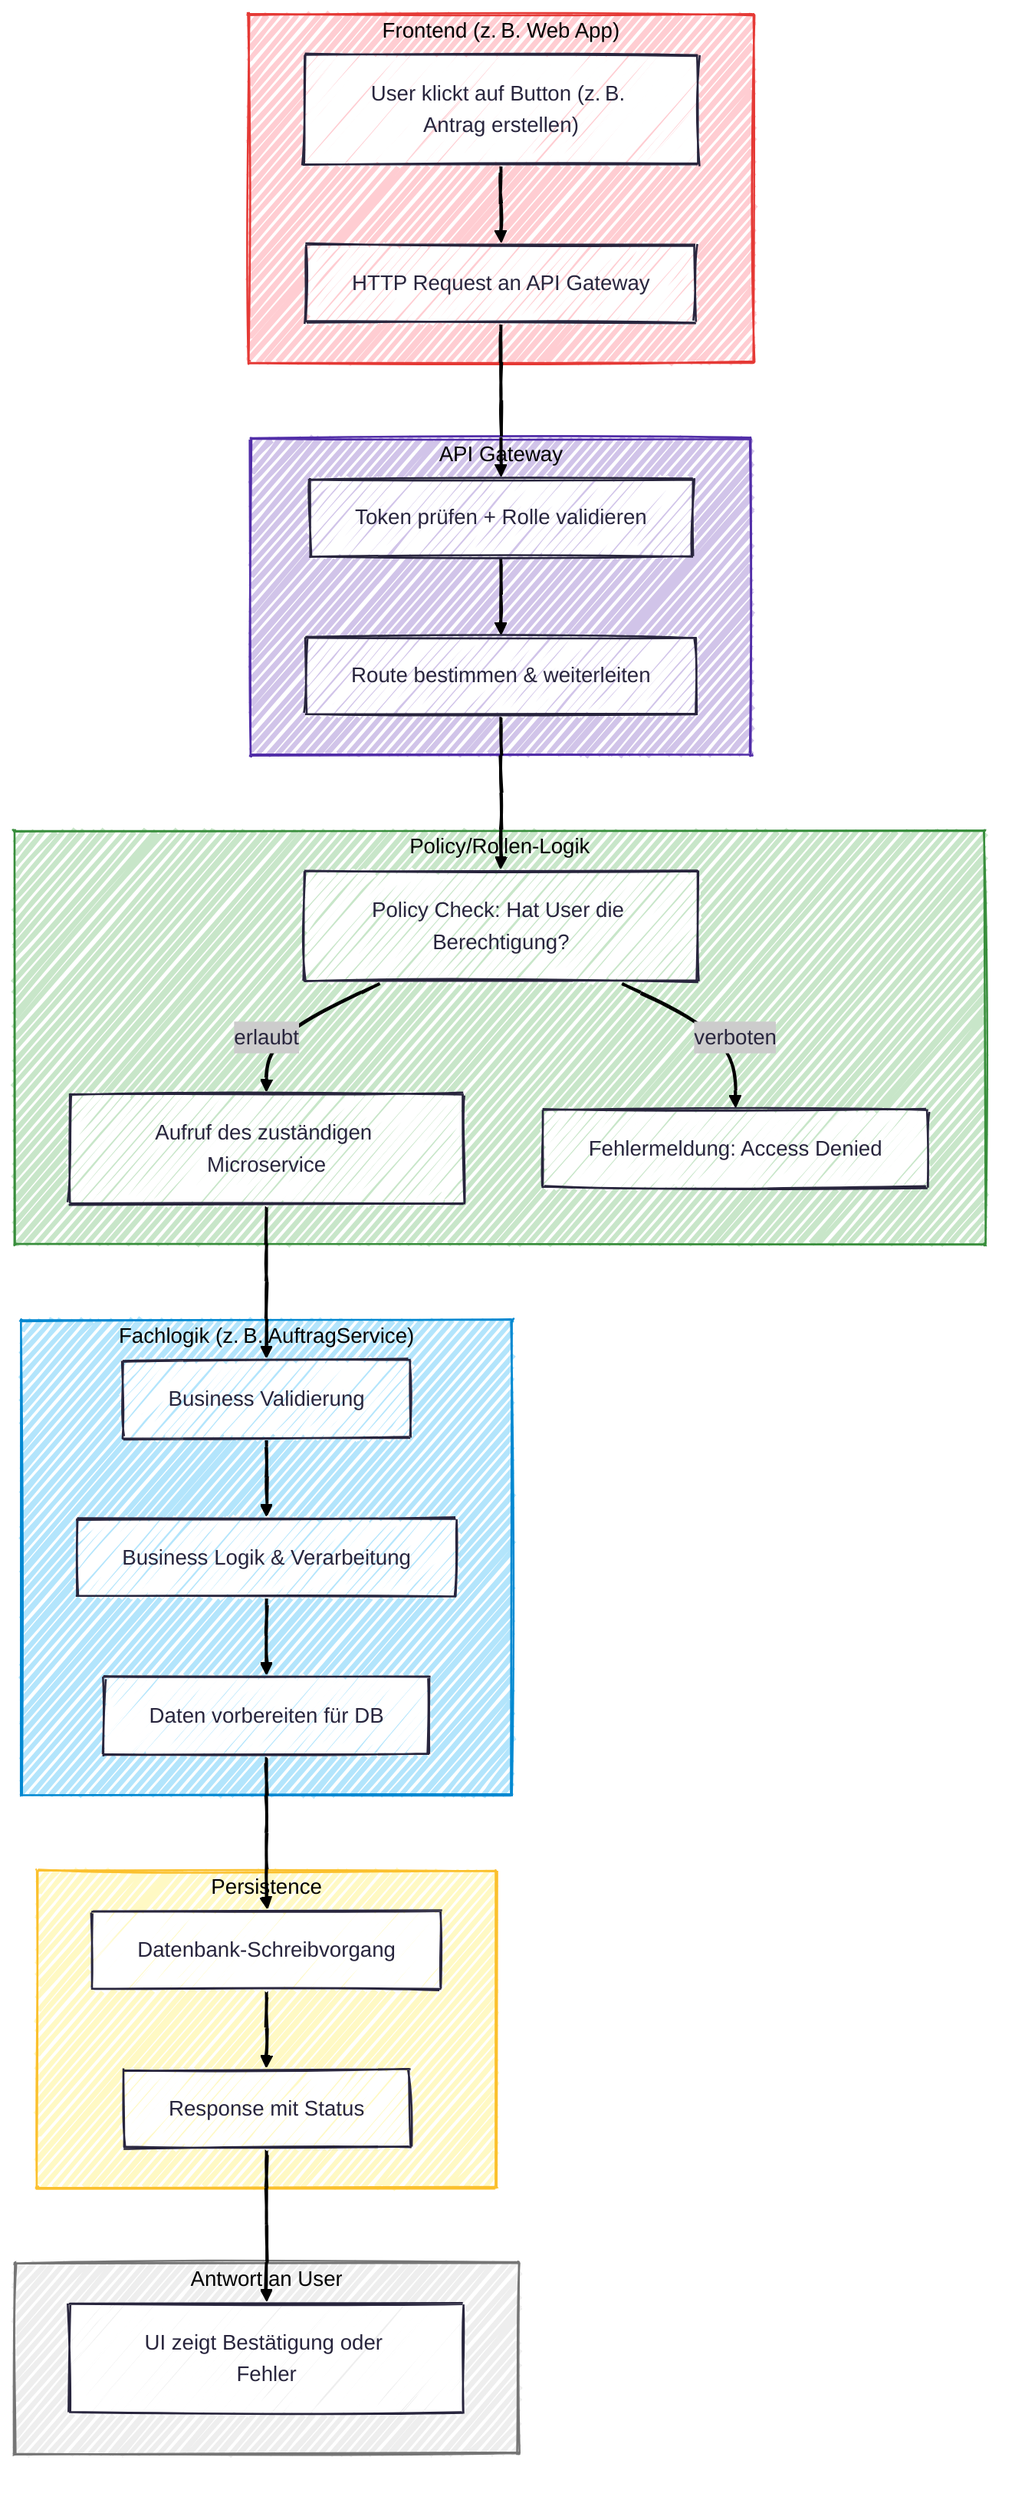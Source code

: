 ---
config:
  theme: redux
  look: handDrawn
---
flowchart TD
  subgraph Frontend["Frontend (z. B. Web App)"]
    UI["User klickt auf Button (z. B. Antrag erstellen)"]
    UI --> API["HTTP Request an API Gateway"]
  end
  subgraph Gateway["API Gateway"]
    API --> CHECK["Token prüfen + Rolle validieren"]
    CHECK --> ROUTE["Route bestimmen & weiterleiten"]
  end
  subgraph Rollenlogik["Policy/Rollen-Logik"]
    ROUTE --> POLICY["Policy Check: Hat User die Berechtigung?"]
    POLICY -- erlaubt --> MSENTRY["Aufruf des zuständigen Microservice"]
    POLICY -- verboten --> ERR["Fehlermeldung: Access Denied"]
  end
  subgraph Microservice["Fachlogik (z. B. AuftragService)"]
    MSENTRY --> VALIDATE["Business Validierung"]
    VALIDATE --> LOGIC["Business Logik & Verarbeitung"]
    LOGIC --> DBWRITE["Daten vorbereiten für DB"]
  end
  subgraph Persistenz["Persistence"]
    DBWRITE --> DB["Datenbank-Schreibvorgang"]
    DB --> OK["Response mit Status"]
  end
  subgraph Response["Antwort an User"]
    OK --> UI_RESPONSE["UI zeigt Bestätigung oder Fehler"]
  end
  style Frontend fill:#FFCDD2,stroke:#E53935
  style Gateway fill:#D1C4E9,stroke:#512DA8
  style Rollenlogik fill:#C8E6C9,stroke:#388E3C
  style Microservice fill:#B3E5FC,stroke:#0288D1
  style Persistenz fill:#FFF9C4,stroke:#FBC02D
  style Response fill:#EEEEEE,stroke:#757575